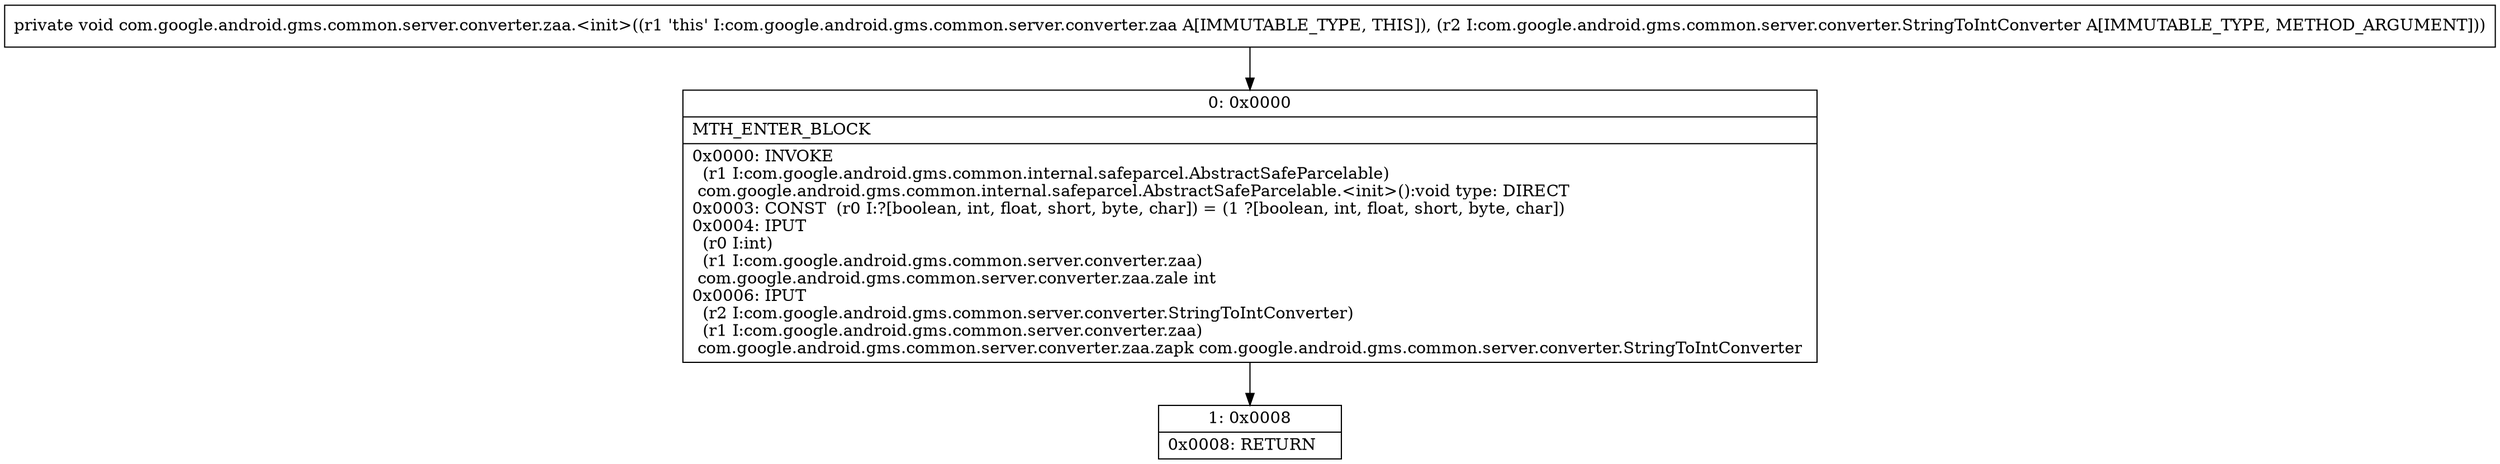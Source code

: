 digraph "CFG forcom.google.android.gms.common.server.converter.zaa.\<init\>(Lcom\/google\/android\/gms\/common\/server\/converter\/StringToIntConverter;)V" {
Node_0 [shape=record,label="{0\:\ 0x0000|MTH_ENTER_BLOCK\l|0x0000: INVOKE  \l  (r1 I:com.google.android.gms.common.internal.safeparcel.AbstractSafeParcelable)\l com.google.android.gms.common.internal.safeparcel.AbstractSafeParcelable.\<init\>():void type: DIRECT \l0x0003: CONST  (r0 I:?[boolean, int, float, short, byte, char]) = (1 ?[boolean, int, float, short, byte, char]) \l0x0004: IPUT  \l  (r0 I:int)\l  (r1 I:com.google.android.gms.common.server.converter.zaa)\l com.google.android.gms.common.server.converter.zaa.zale int \l0x0006: IPUT  \l  (r2 I:com.google.android.gms.common.server.converter.StringToIntConverter)\l  (r1 I:com.google.android.gms.common.server.converter.zaa)\l com.google.android.gms.common.server.converter.zaa.zapk com.google.android.gms.common.server.converter.StringToIntConverter \l}"];
Node_1 [shape=record,label="{1\:\ 0x0008|0x0008: RETURN   \l}"];
MethodNode[shape=record,label="{private void com.google.android.gms.common.server.converter.zaa.\<init\>((r1 'this' I:com.google.android.gms.common.server.converter.zaa A[IMMUTABLE_TYPE, THIS]), (r2 I:com.google.android.gms.common.server.converter.StringToIntConverter A[IMMUTABLE_TYPE, METHOD_ARGUMENT])) }"];
MethodNode -> Node_0;
Node_0 -> Node_1;
}

